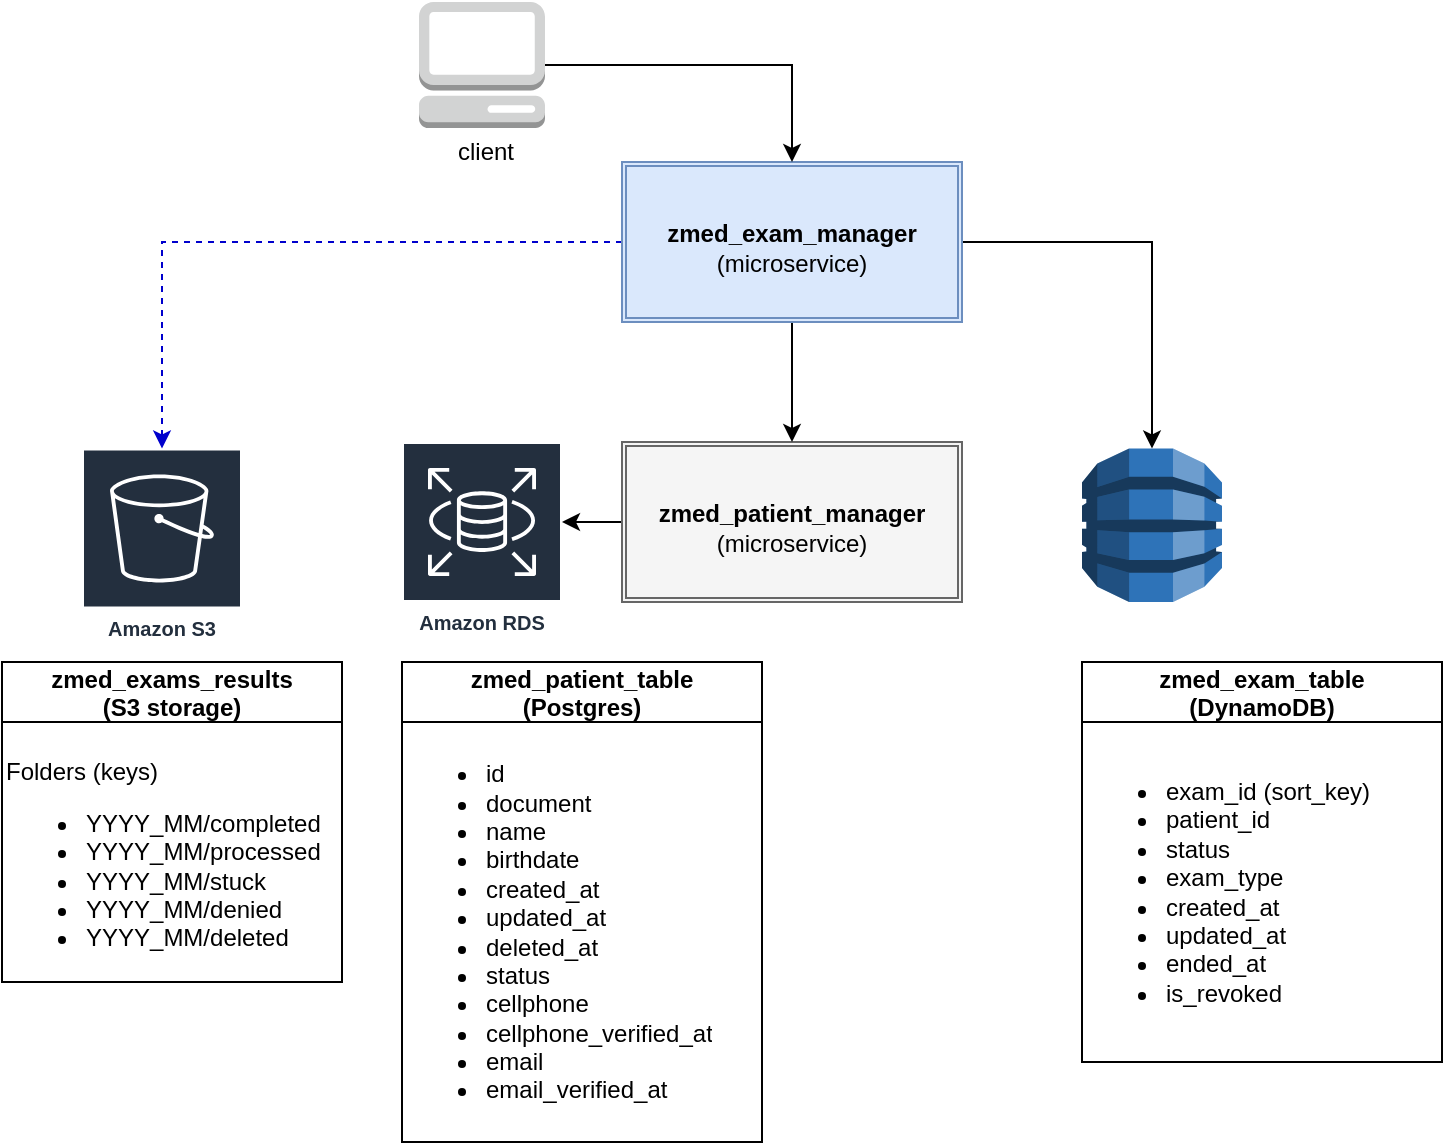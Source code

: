 <mxfile version="20.2.2" type="github">
  <diagram id="aTwo-jRHDP2fjrBcB7LK" name="zmed">
    <mxGraphModel dx="1447" dy="750" grid="1" gridSize="10" guides="1" tooltips="1" connect="1" arrows="1" fold="1" page="1" pageScale="1" pageWidth="827" pageHeight="1169" math="0" shadow="0">
      <root>
        <mxCell id="0" />
        <mxCell id="1" parent="0" />
        <mxCell id="jcrQPi3_A0F0jYqwktfK-1" value="Amazon S3" style="sketch=0;outlineConnect=0;fontColor=#232F3E;gradientColor=none;strokeColor=#ffffff;fillColor=#232F3E;dashed=0;verticalLabelPosition=middle;verticalAlign=bottom;align=center;html=1;whiteSpace=wrap;fontSize=10;fontStyle=1;spacing=3;shape=mxgraph.aws4.productIcon;prIcon=mxgraph.aws4.s3;" vertex="1" parent="1">
          <mxGeometry x="80" y="283.25" width="80" height="100" as="geometry" />
        </mxCell>
        <mxCell id="jcrQPi3_A0F0jYqwktfK-4" value="Amazon RDS" style="sketch=0;outlineConnect=0;fontColor=#232F3E;gradientColor=none;strokeColor=#ffffff;fillColor=#232F3E;dashed=0;verticalLabelPosition=middle;verticalAlign=bottom;align=center;html=1;whiteSpace=wrap;fontSize=10;fontStyle=1;spacing=3;shape=mxgraph.aws4.productIcon;prIcon=mxgraph.aws4.rds;" vertex="1" parent="1">
          <mxGeometry x="240" y="280" width="80" height="100" as="geometry" />
        </mxCell>
        <mxCell id="jcrQPi3_A0F0jYqwktfK-5" value="" style="outlineConnect=0;dashed=0;verticalLabelPosition=bottom;verticalAlign=top;align=center;html=1;shape=mxgraph.aws3.dynamo_db;fillColor=#2E73B8;gradientColor=none;" vertex="1" parent="1">
          <mxGeometry x="580" y="283.25" width="70" height="76.75" as="geometry" />
        </mxCell>
        <mxCell id="jcrQPi3_A0F0jYqwktfK-6" value="zmed_exam_table&#xa;(DynamoDB)" style="swimlane;fontStyle=1;childLayout=stackLayout;horizontal=1;startSize=30;horizontalStack=0;resizeParent=1;resizeParentMax=0;resizeLast=0;collapsible=1;marginBottom=0;" vertex="1" parent="1">
          <mxGeometry x="580" y="390" width="180" height="200" as="geometry">
            <mxRectangle x="620" y="280" width="140" height="40" as="alternateBounds" />
          </mxGeometry>
        </mxCell>
        <mxCell id="jcrQPi3_A0F0jYqwktfK-10" value="&lt;ul&gt;&lt;li&gt;exam_id (sort_key)&lt;/li&gt;&lt;li&gt;patient_id&lt;/li&gt;&lt;li&gt;status&lt;/li&gt;&lt;li&gt;exam_type&lt;/li&gt;&lt;li&gt;created_at&lt;/li&gt;&lt;li&gt;updated_at&lt;/li&gt;&lt;li&gt;ended_at&lt;/li&gt;&lt;li&gt;is_revoked&lt;/li&gt;&lt;/ul&gt;" style="text;strokeColor=none;fillColor=none;html=1;whiteSpace=wrap;verticalAlign=middle;overflow=hidden;" vertex="1" parent="jcrQPi3_A0F0jYqwktfK-6">
          <mxGeometry y="30" width="180" height="170" as="geometry" />
        </mxCell>
        <mxCell id="jcrQPi3_A0F0jYqwktfK-11" value="zmed_patient_table&#xa;(Postgres)" style="swimlane;fontStyle=1;childLayout=stackLayout;horizontal=1;startSize=30;horizontalStack=0;resizeParent=1;resizeParentMax=0;resizeLast=0;collapsible=1;marginBottom=0;" vertex="1" parent="1">
          <mxGeometry x="240" y="390" width="180" height="240" as="geometry">
            <mxRectangle x="620" y="280" width="140" height="40" as="alternateBounds" />
          </mxGeometry>
        </mxCell>
        <mxCell id="jcrQPi3_A0F0jYqwktfK-12" value="&lt;ul&gt;&lt;li&gt;id&lt;/li&gt;&lt;li&gt;document&lt;/li&gt;&lt;li&gt;name&lt;/li&gt;&lt;li&gt;birthdate&lt;/li&gt;&lt;li&gt;created_at&lt;/li&gt;&lt;li&gt;updated_at&lt;/li&gt;&lt;li&gt;deleted_at&lt;/li&gt;&lt;li&gt;status&lt;/li&gt;&lt;li&gt;cellphone&lt;/li&gt;&lt;li&gt;cellphone_verified_at&lt;/li&gt;&lt;li&gt;email&lt;/li&gt;&lt;li&gt;email_verified_at&lt;/li&gt;&lt;/ul&gt;" style="text;strokeColor=none;fillColor=none;html=1;whiteSpace=wrap;verticalAlign=middle;overflow=hidden;" vertex="1" parent="jcrQPi3_A0F0jYqwktfK-11">
          <mxGeometry y="30" width="180" height="210" as="geometry" />
        </mxCell>
        <mxCell id="jcrQPi3_A0F0jYqwktfK-41" style="edgeStyle=orthogonalEdgeStyle;rounded=0;orthogonalLoop=1;jettySize=auto;html=1;strokeColor=#000000;" edge="1" parent="1" source="jcrQPi3_A0F0jYqwktfK-14" target="jcrQPi3_A0F0jYqwktfK-4">
          <mxGeometry relative="1" as="geometry">
            <Array as="points">
              <mxPoint x="330" y="320" />
              <mxPoint x="330" y="320" />
            </Array>
          </mxGeometry>
        </mxCell>
        <mxCell id="jcrQPi3_A0F0jYqwktfK-14" value="" style="shape=ext;double=1;rounded=0;whiteSpace=wrap;html=1;fillColor=#f5f5f5;strokeColor=#666666;fontColor=#333333;" vertex="1" parent="1">
          <mxGeometry x="350" y="280" width="170" height="80" as="geometry" />
        </mxCell>
        <mxCell id="jcrQPi3_A0F0jYqwktfK-20" value="" style="shape=image;verticalLabelPosition=bottom;labelBackgroundColor=default;verticalAlign=top;aspect=fixed;imageAspect=0;image=https://upload.wikimedia.org/wikipedia/commons/thumb/0/05/Go_Logo_Blue.svg/1200px-Go_Logo_Blue.svg.png;" vertex="1" parent="1">
          <mxGeometry x="360" y="290" width="26.67" height="10" as="geometry" />
        </mxCell>
        <mxCell id="jcrQPi3_A0F0jYqwktfK-21" value="&lt;b&gt;zmed_patient_manager&lt;/b&gt;&lt;br&gt;(microservice)" style="text;html=1;strokeColor=none;fillColor=none;align=center;verticalAlign=middle;whiteSpace=wrap;rounded=0;" vertex="1" parent="1">
          <mxGeometry x="405" y="308" width="60" height="30" as="geometry" />
        </mxCell>
        <mxCell id="jcrQPi3_A0F0jYqwktfK-29" style="edgeStyle=orthogonalEdgeStyle;rounded=0;orthogonalLoop=1;jettySize=auto;html=1;" edge="1" parent="1" source="jcrQPi3_A0F0jYqwktfK-25" target="jcrQPi3_A0F0jYqwktfK-5">
          <mxGeometry relative="1" as="geometry" />
        </mxCell>
        <mxCell id="jcrQPi3_A0F0jYqwktfK-30" style="edgeStyle=orthogonalEdgeStyle;rounded=0;orthogonalLoop=1;jettySize=auto;html=1;dashed=1;strokeColor=#0000CC;" edge="1" parent="1" source="jcrQPi3_A0F0jYqwktfK-25" target="jcrQPi3_A0F0jYqwktfK-1">
          <mxGeometry relative="1" as="geometry" />
        </mxCell>
        <mxCell id="jcrQPi3_A0F0jYqwktfK-40" style="edgeStyle=orthogonalEdgeStyle;rounded=0;orthogonalLoop=1;jettySize=auto;html=1;entryX=0.5;entryY=0;entryDx=0;entryDy=0;strokeColor=#000000;" edge="1" parent="1" source="jcrQPi3_A0F0jYqwktfK-25" target="jcrQPi3_A0F0jYqwktfK-14">
          <mxGeometry relative="1" as="geometry" />
        </mxCell>
        <mxCell id="jcrQPi3_A0F0jYqwktfK-25" value="" style="shape=ext;double=1;rounded=0;whiteSpace=wrap;html=1;fillColor=#dae8fc;strokeColor=#6c8ebf;" vertex="1" parent="1">
          <mxGeometry x="350" y="140" width="170" height="80" as="geometry" />
        </mxCell>
        <mxCell id="jcrQPi3_A0F0jYqwktfK-26" value="" style="shape=image;verticalLabelPosition=bottom;labelBackgroundColor=default;verticalAlign=top;aspect=fixed;imageAspect=0;image=https://upload.wikimedia.org/wikipedia/commons/thumb/0/05/Go_Logo_Blue.svg/1200px-Go_Logo_Blue.svg.png;" vertex="1" parent="1">
          <mxGeometry x="360" y="150" width="26.67" height="10" as="geometry" />
        </mxCell>
        <mxCell id="jcrQPi3_A0F0jYqwktfK-27" value="&lt;b&gt;zmed_exam_manager&lt;/b&gt;&lt;br&gt;(microservice)" style="text;html=1;strokeColor=none;fillColor=none;align=center;verticalAlign=middle;whiteSpace=wrap;rounded=0;" vertex="1" parent="1">
          <mxGeometry x="405" y="168" width="60" height="30" as="geometry" />
        </mxCell>
        <mxCell id="jcrQPi3_A0F0jYqwktfK-33" value="zmed_exams_results&#xa;(S3 storage)" style="swimlane;fontStyle=1;childLayout=stackLayout;horizontal=1;startSize=30;horizontalStack=0;resizeParent=1;resizeParentMax=0;resizeLast=0;collapsible=1;marginBottom=0;" vertex="1" parent="1">
          <mxGeometry x="40" y="390" width="170" height="160" as="geometry">
            <mxRectangle x="620" y="280" width="140" height="40" as="alternateBounds" />
          </mxGeometry>
        </mxCell>
        <mxCell id="jcrQPi3_A0F0jYqwktfK-34" value="&lt;span style=&quot;background-color: initial;&quot;&gt;&lt;br&gt;Folders (keys)&lt;/span&gt;&lt;br&gt;&lt;ul&gt;&lt;li&gt;YYYY_MM/completed&lt;/li&gt;&lt;li&gt;YYYY_MM/processed&lt;/li&gt;&lt;li&gt;YYYY_MM/stuck&lt;/li&gt;&lt;li&gt;YYYY_MM/denied&lt;/li&gt;&lt;li&gt;YYYY_MM/deleted&lt;/li&gt;&lt;/ul&gt;" style="text;strokeColor=none;fillColor=none;html=1;whiteSpace=wrap;verticalAlign=middle;overflow=hidden;" vertex="1" parent="jcrQPi3_A0F0jYqwktfK-33">
          <mxGeometry y="30" width="170" height="130" as="geometry" />
        </mxCell>
        <mxCell id="jcrQPi3_A0F0jYqwktfK-47" style="edgeStyle=orthogonalEdgeStyle;rounded=0;orthogonalLoop=1;jettySize=auto;html=1;entryX=0.5;entryY=0;entryDx=0;entryDy=0;strokeColor=#000000;" edge="1" parent="1" source="jcrQPi3_A0F0jYqwktfK-45" target="jcrQPi3_A0F0jYqwktfK-25">
          <mxGeometry relative="1" as="geometry" />
        </mxCell>
        <mxCell id="jcrQPi3_A0F0jYqwktfK-45" value="" style="outlineConnect=0;dashed=0;verticalLabelPosition=bottom;verticalAlign=top;align=center;html=1;shape=mxgraph.aws3.management_console;fillColor=#D2D3D3;gradientColor=none;" vertex="1" parent="1">
          <mxGeometry x="248.5" y="60" width="63" height="63" as="geometry" />
        </mxCell>
        <mxCell id="jcrQPi3_A0F0jYqwktfK-48" value="client" style="text;html=1;strokeColor=none;fillColor=none;align=center;verticalAlign=middle;whiteSpace=wrap;rounded=0;" vertex="1" parent="1">
          <mxGeometry x="251.5" y="120" width="60" height="30" as="geometry" />
        </mxCell>
      </root>
    </mxGraphModel>
  </diagram>
</mxfile>
